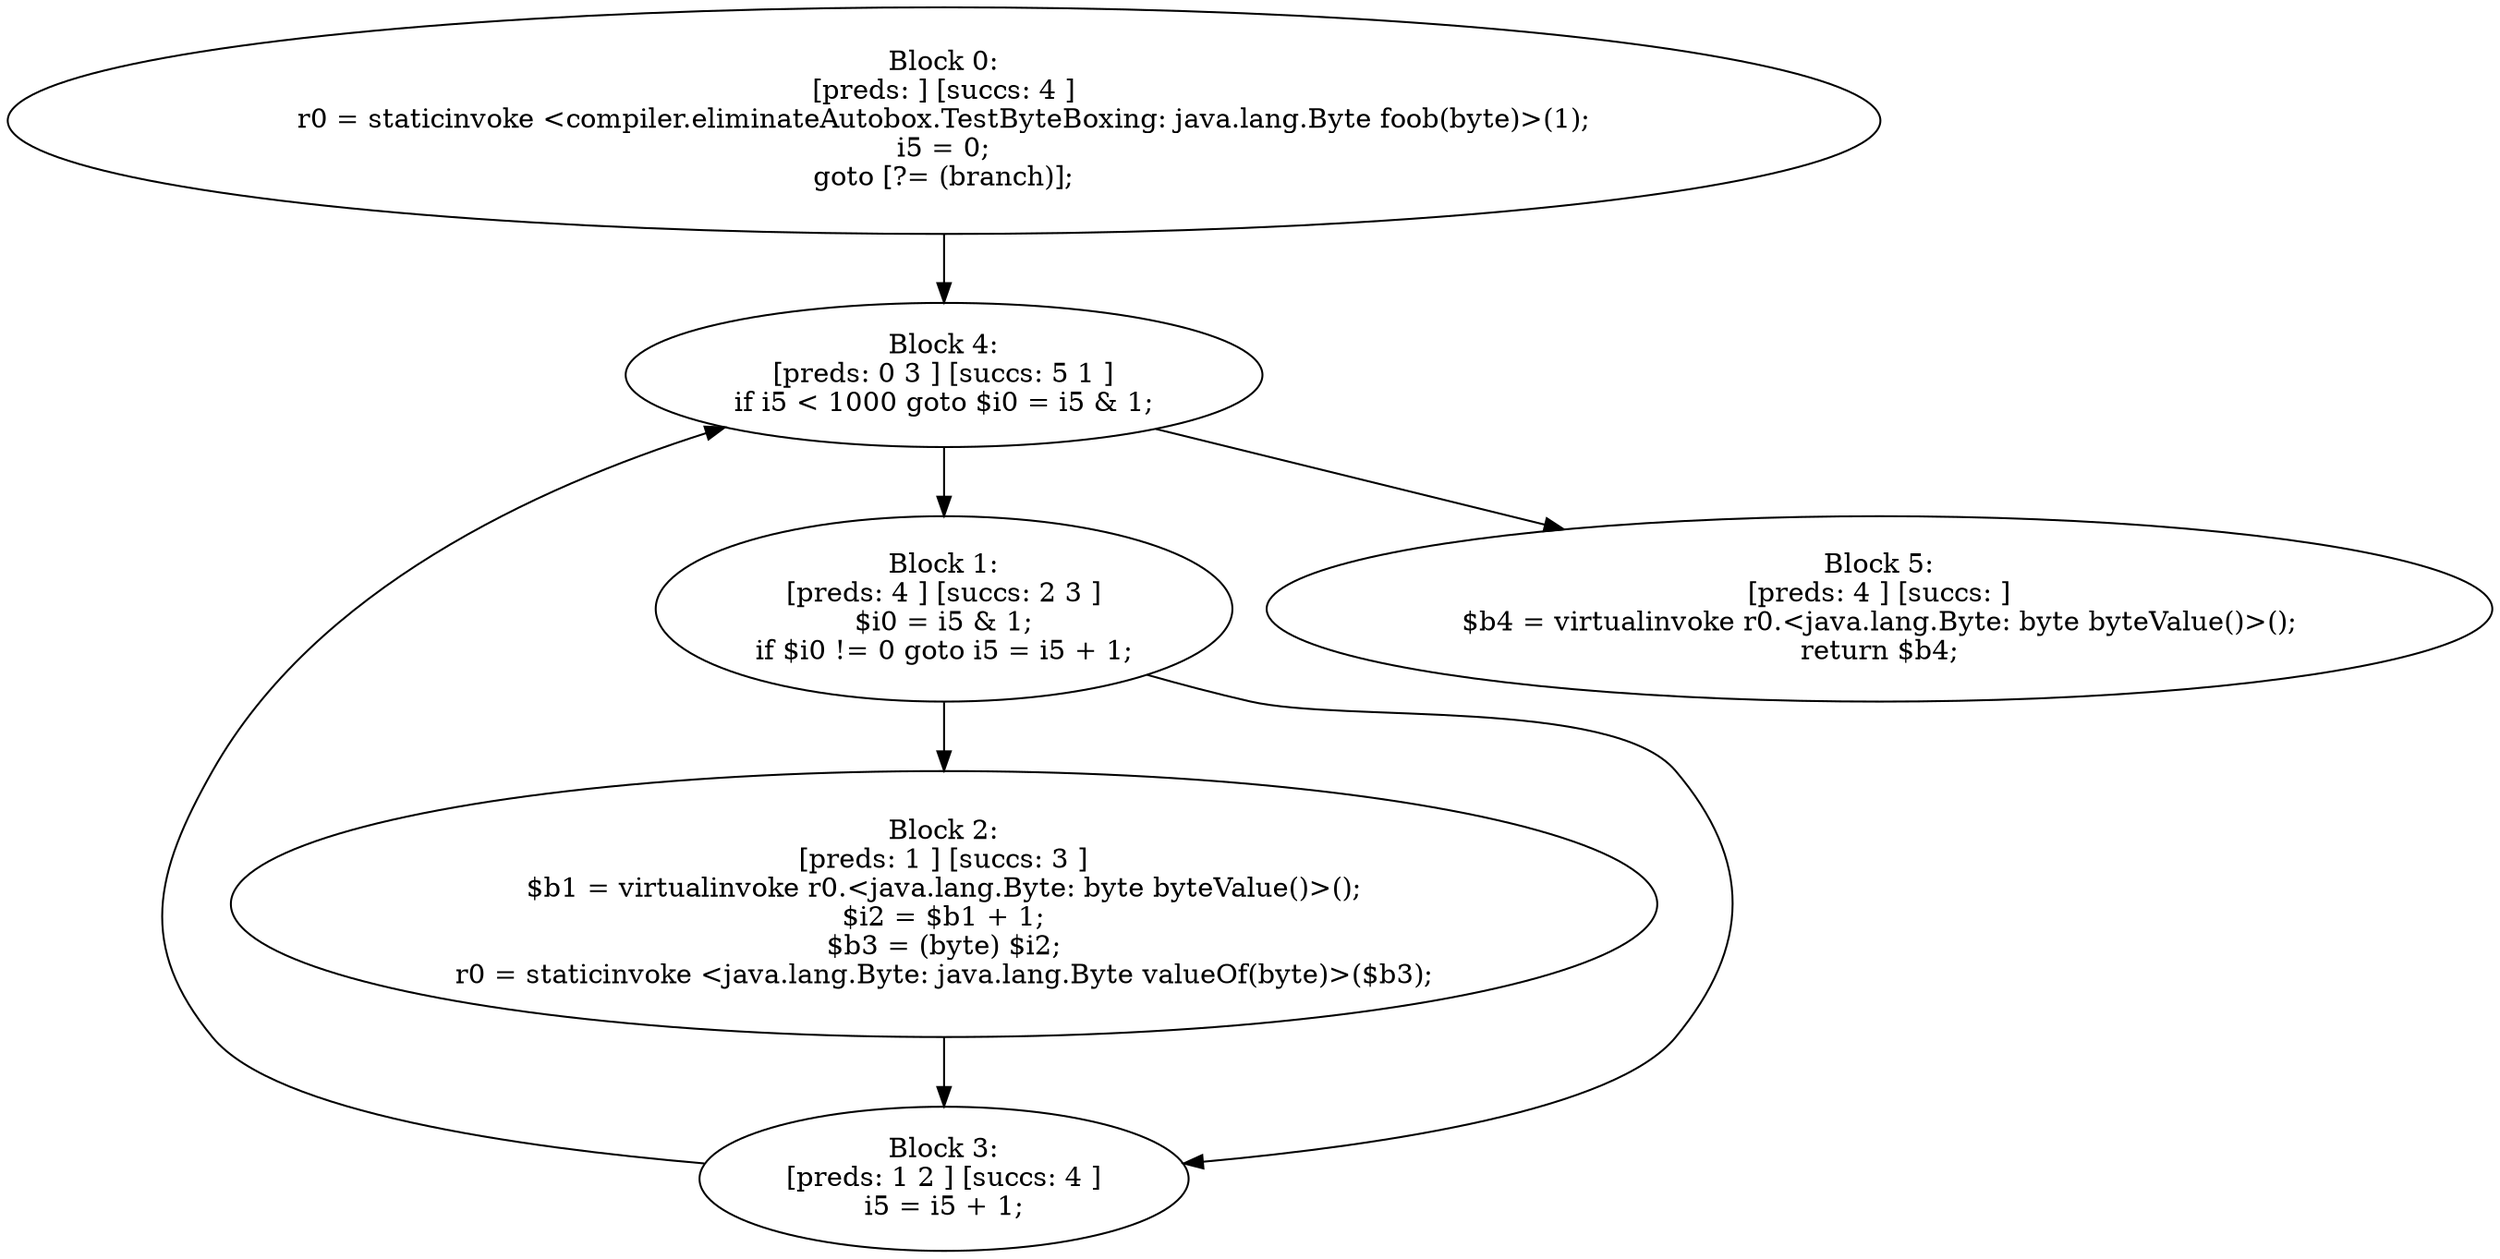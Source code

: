 digraph "unitGraph" {
    "Block 0:
[preds: ] [succs: 4 ]
r0 = staticinvoke <compiler.eliminateAutobox.TestByteBoxing: java.lang.Byte foob(byte)>(1);
i5 = 0;
goto [?= (branch)];
"
    "Block 1:
[preds: 4 ] [succs: 2 3 ]
$i0 = i5 & 1;
if $i0 != 0 goto i5 = i5 + 1;
"
    "Block 2:
[preds: 1 ] [succs: 3 ]
$b1 = virtualinvoke r0.<java.lang.Byte: byte byteValue()>();
$i2 = $b1 + 1;
$b3 = (byte) $i2;
r0 = staticinvoke <java.lang.Byte: java.lang.Byte valueOf(byte)>($b3);
"
    "Block 3:
[preds: 1 2 ] [succs: 4 ]
i5 = i5 + 1;
"
    "Block 4:
[preds: 0 3 ] [succs: 5 1 ]
if i5 < 1000 goto $i0 = i5 & 1;
"
    "Block 5:
[preds: 4 ] [succs: ]
$b4 = virtualinvoke r0.<java.lang.Byte: byte byteValue()>();
return $b4;
"
    "Block 0:
[preds: ] [succs: 4 ]
r0 = staticinvoke <compiler.eliminateAutobox.TestByteBoxing: java.lang.Byte foob(byte)>(1);
i5 = 0;
goto [?= (branch)];
"->"Block 4:
[preds: 0 3 ] [succs: 5 1 ]
if i5 < 1000 goto $i0 = i5 & 1;
";
    "Block 1:
[preds: 4 ] [succs: 2 3 ]
$i0 = i5 & 1;
if $i0 != 0 goto i5 = i5 + 1;
"->"Block 2:
[preds: 1 ] [succs: 3 ]
$b1 = virtualinvoke r0.<java.lang.Byte: byte byteValue()>();
$i2 = $b1 + 1;
$b3 = (byte) $i2;
r0 = staticinvoke <java.lang.Byte: java.lang.Byte valueOf(byte)>($b3);
";
    "Block 1:
[preds: 4 ] [succs: 2 3 ]
$i0 = i5 & 1;
if $i0 != 0 goto i5 = i5 + 1;
"->"Block 3:
[preds: 1 2 ] [succs: 4 ]
i5 = i5 + 1;
";
    "Block 2:
[preds: 1 ] [succs: 3 ]
$b1 = virtualinvoke r0.<java.lang.Byte: byte byteValue()>();
$i2 = $b1 + 1;
$b3 = (byte) $i2;
r0 = staticinvoke <java.lang.Byte: java.lang.Byte valueOf(byte)>($b3);
"->"Block 3:
[preds: 1 2 ] [succs: 4 ]
i5 = i5 + 1;
";
    "Block 3:
[preds: 1 2 ] [succs: 4 ]
i5 = i5 + 1;
"->"Block 4:
[preds: 0 3 ] [succs: 5 1 ]
if i5 < 1000 goto $i0 = i5 & 1;
";
    "Block 4:
[preds: 0 3 ] [succs: 5 1 ]
if i5 < 1000 goto $i0 = i5 & 1;
"->"Block 5:
[preds: 4 ] [succs: ]
$b4 = virtualinvoke r0.<java.lang.Byte: byte byteValue()>();
return $b4;
";
    "Block 4:
[preds: 0 3 ] [succs: 5 1 ]
if i5 < 1000 goto $i0 = i5 & 1;
"->"Block 1:
[preds: 4 ] [succs: 2 3 ]
$i0 = i5 & 1;
if $i0 != 0 goto i5 = i5 + 1;
";
}
